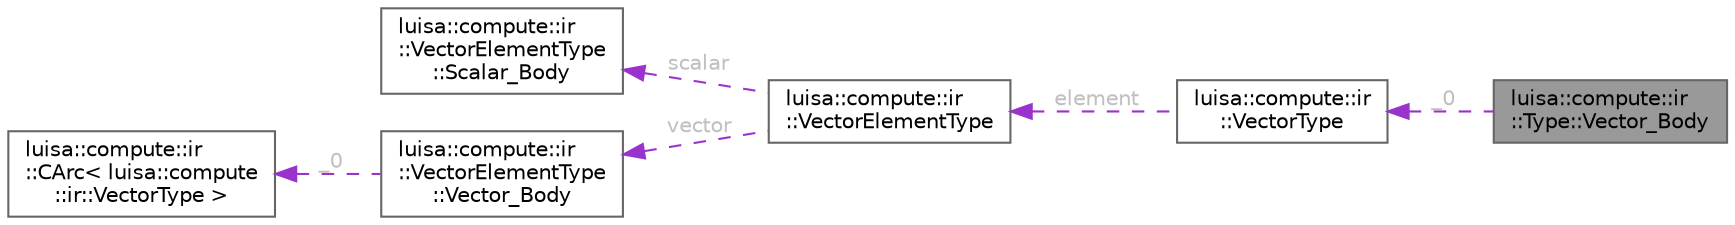 digraph "luisa::compute::ir::Type::Vector_Body"
{
 // LATEX_PDF_SIZE
  bgcolor="transparent";
  edge [fontname=Helvetica,fontsize=10,labelfontname=Helvetica,labelfontsize=10];
  node [fontname=Helvetica,fontsize=10,shape=box,height=0.2,width=0.4];
  rankdir="LR";
  Node1 [id="Node000001",label="luisa::compute::ir\l::Type::Vector_Body",height=0.2,width=0.4,color="gray40", fillcolor="grey60", style="filled", fontcolor="black",tooltip=" "];
  Node2 -> Node1 [id="edge1_Node000001_Node000002",dir="back",color="darkorchid3",style="dashed",tooltip=" ",label=" _0",fontcolor="grey" ];
  Node2 [id="Node000002",label="luisa::compute::ir\l::VectorType",height=0.2,width=0.4,color="gray40", fillcolor="white", style="filled",URL="$structluisa_1_1compute_1_1ir_1_1_vector_type.html",tooltip=" "];
  Node3 -> Node2 [id="edge2_Node000002_Node000003",dir="back",color="darkorchid3",style="dashed",tooltip=" ",label=" element",fontcolor="grey" ];
  Node3 [id="Node000003",label="luisa::compute::ir\l::VectorElementType",height=0.2,width=0.4,color="gray40", fillcolor="white", style="filled",URL="$structluisa_1_1compute_1_1ir_1_1_vector_element_type.html",tooltip=" "];
  Node4 -> Node3 [id="edge3_Node000003_Node000004",dir="back",color="darkorchid3",style="dashed",tooltip=" ",label=" scalar",fontcolor="grey" ];
  Node4 [id="Node000004",label="luisa::compute::ir\l::VectorElementType\l::Scalar_Body",height=0.2,width=0.4,color="gray40", fillcolor="white", style="filled",URL="$structluisa_1_1compute_1_1ir_1_1_vector_element_type_1_1_scalar___body.html",tooltip=" "];
  Node5 -> Node3 [id="edge4_Node000003_Node000005",dir="back",color="darkorchid3",style="dashed",tooltip=" ",label=" vector",fontcolor="grey" ];
  Node5 [id="Node000005",label="luisa::compute::ir\l::VectorElementType\l::Vector_Body",height=0.2,width=0.4,color="gray40", fillcolor="white", style="filled",URL="$structluisa_1_1compute_1_1ir_1_1_vector_element_type_1_1_vector___body.html",tooltip=" "];
  Node6 -> Node5 [id="edge5_Node000005_Node000006",dir="back",color="darkorchid3",style="dashed",tooltip=" ",label=" _0",fontcolor="grey" ];
  Node6 [id="Node000006",label="luisa::compute::ir\l::CArc\< luisa::compute\l::ir::VectorType \>",height=0.2,width=0.4,color="gray40", fillcolor="white", style="filled",URL="$structluisa_1_1compute_1_1ir_1_1_c_arc.html",tooltip=" "];
}
